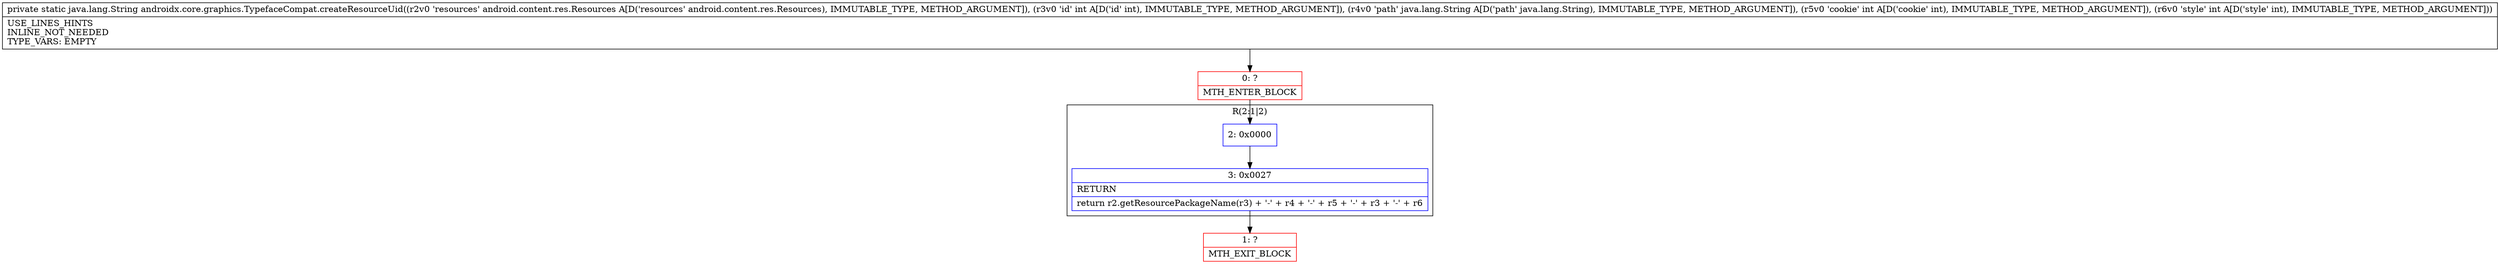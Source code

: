 digraph "CFG forandroidx.core.graphics.TypefaceCompat.createResourceUid(Landroid\/content\/res\/Resources;ILjava\/lang\/String;II)Ljava\/lang\/String;" {
subgraph cluster_Region_1613744899 {
label = "R(2:1|2)";
node [shape=record,color=blue];
Node_2 [shape=record,label="{2\:\ 0x0000}"];
Node_3 [shape=record,label="{3\:\ 0x0027|RETURN\l|return r2.getResourcePackageName(r3) + '\-' + r4 + '\-' + r5 + '\-' + r3 + '\-' + r6\l}"];
}
Node_0 [shape=record,color=red,label="{0\:\ ?|MTH_ENTER_BLOCK\l}"];
Node_1 [shape=record,color=red,label="{1\:\ ?|MTH_EXIT_BLOCK\l}"];
MethodNode[shape=record,label="{private static java.lang.String androidx.core.graphics.TypefaceCompat.createResourceUid((r2v0 'resources' android.content.res.Resources A[D('resources' android.content.res.Resources), IMMUTABLE_TYPE, METHOD_ARGUMENT]), (r3v0 'id' int A[D('id' int), IMMUTABLE_TYPE, METHOD_ARGUMENT]), (r4v0 'path' java.lang.String A[D('path' java.lang.String), IMMUTABLE_TYPE, METHOD_ARGUMENT]), (r5v0 'cookie' int A[D('cookie' int), IMMUTABLE_TYPE, METHOD_ARGUMENT]), (r6v0 'style' int A[D('style' int), IMMUTABLE_TYPE, METHOD_ARGUMENT]))  | USE_LINES_HINTS\lINLINE_NOT_NEEDED\lTYPE_VARS: EMPTY\l}"];
MethodNode -> Node_0;Node_2 -> Node_3;
Node_3 -> Node_1;
Node_0 -> Node_2;
}

